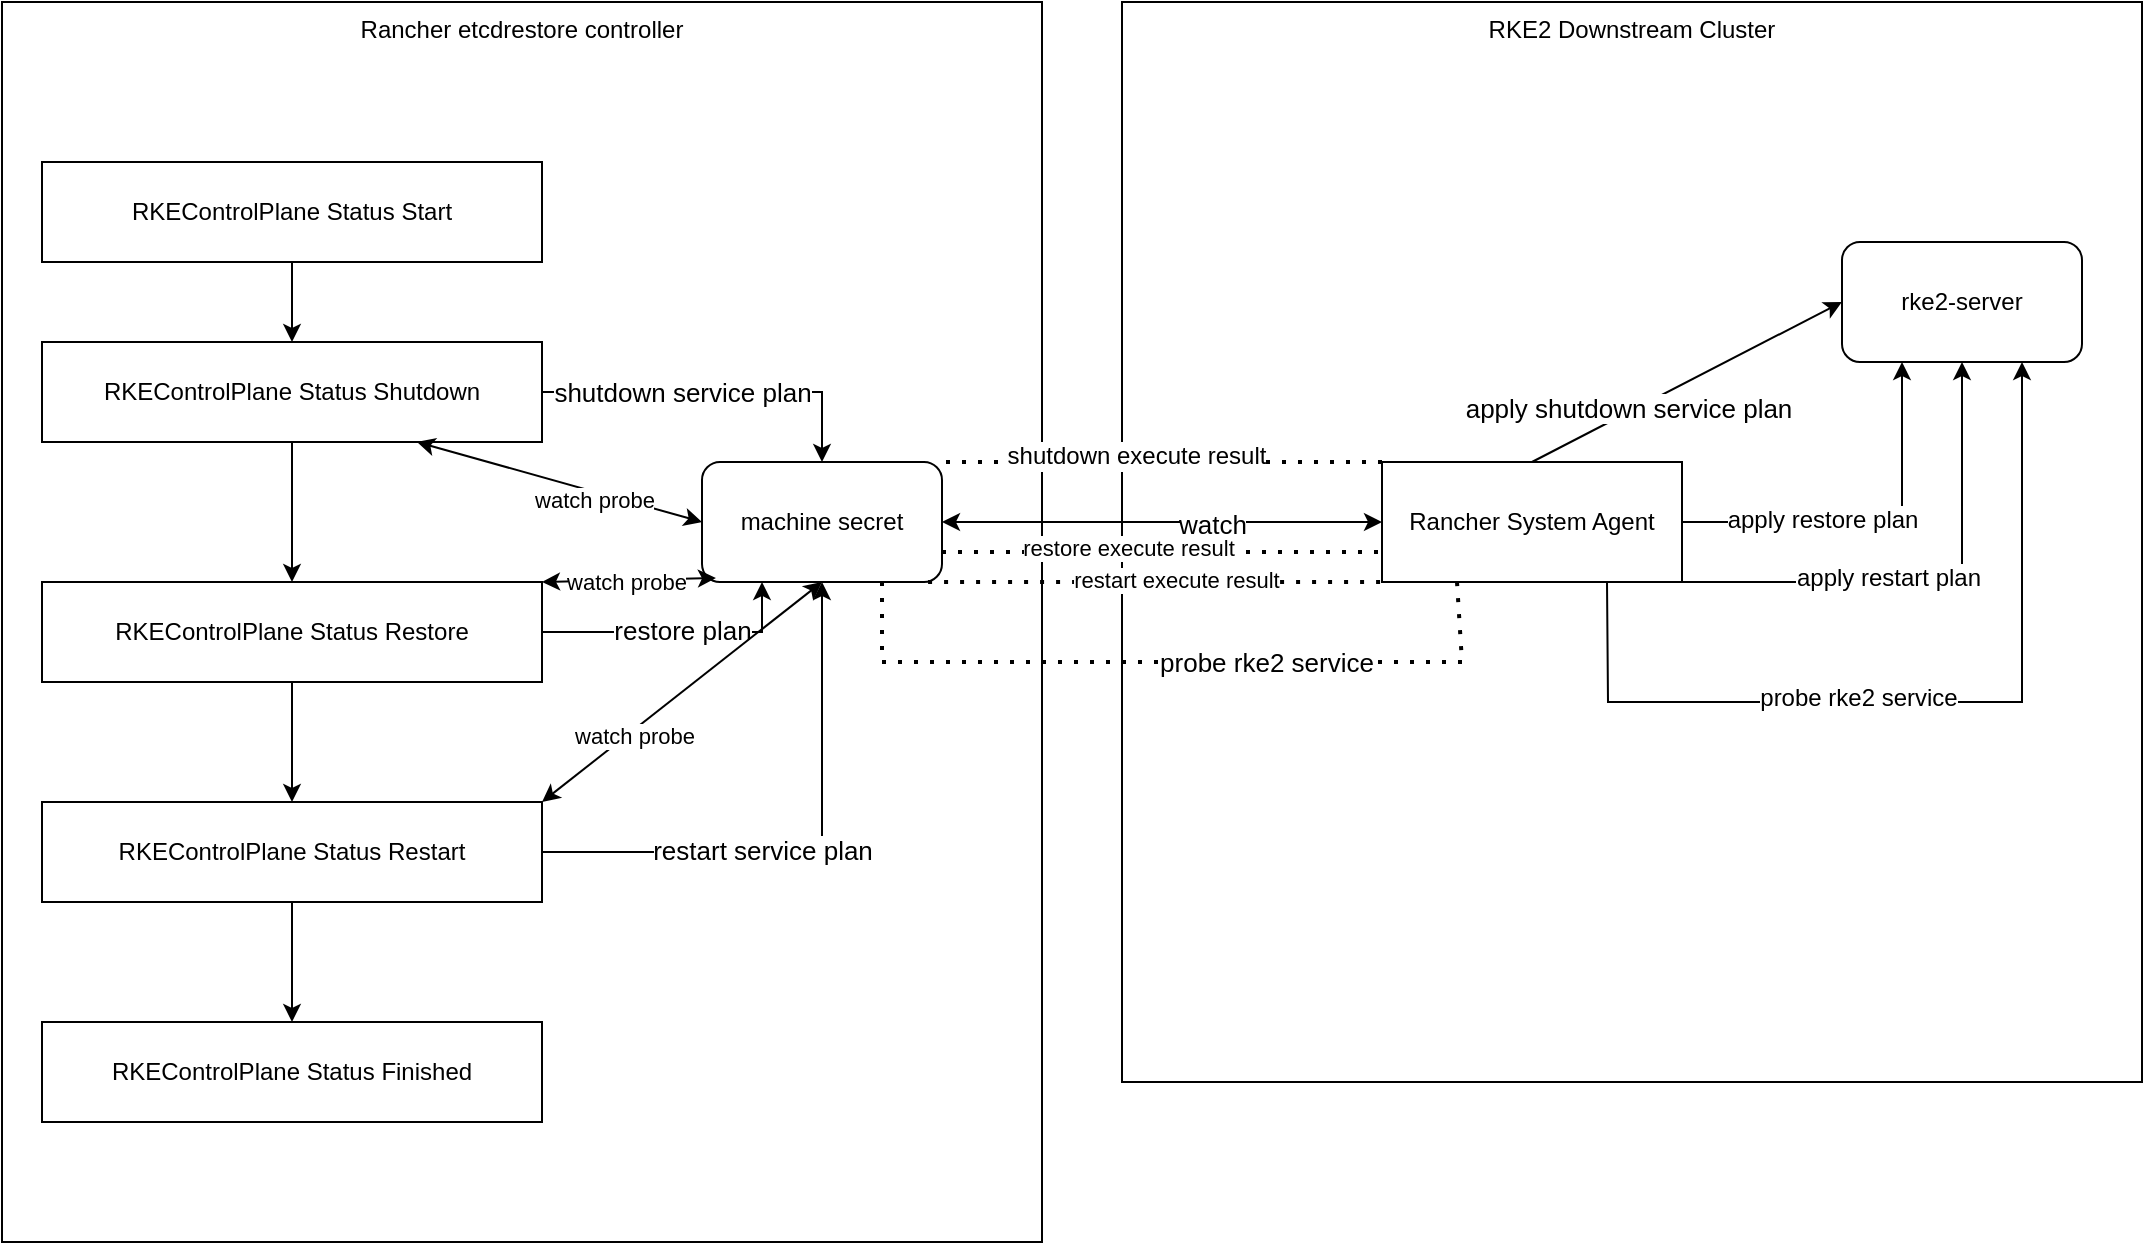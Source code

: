 <mxfile version="24.7.7">
  <diagram name="第 1 页" id="H4AEa0bM4xGFPsyi69dc">
    <mxGraphModel dx="1242" dy="706" grid="1" gridSize="10" guides="1" tooltips="1" connect="1" arrows="1" fold="1" page="1" pageScale="1" pageWidth="827" pageHeight="1169" math="0" shadow="0">
      <root>
        <mxCell id="0" />
        <mxCell id="1" parent="0" />
        <mxCell id="tsPbOsD20XGSWUBDLjmp-5" value="RKE2 Downstream Cluster" style="rounded=0;whiteSpace=wrap;html=1;verticalAlign=top;" vertex="1" parent="1">
          <mxGeometry x="610" y="40" width="510" height="540" as="geometry" />
        </mxCell>
        <mxCell id="tsPbOsD20XGSWUBDLjmp-4" value="Rancher etcdrestore controller" style="rounded=0;whiteSpace=wrap;html=1;verticalAlign=top;" vertex="1" parent="1">
          <mxGeometry x="50" y="40" width="520" height="620" as="geometry" />
        </mxCell>
        <mxCell id="tsPbOsD20XGSWUBDLjmp-1" value="RKEControlPlane Status Start" style="rounded=0;whiteSpace=wrap;html=1;" vertex="1" parent="1">
          <mxGeometry x="70" y="120" width="250" height="50" as="geometry" />
        </mxCell>
        <mxCell id="tsPbOsD20XGSWUBDLjmp-2" value="RKEControlPlane Status Shutdown" style="rounded=0;whiteSpace=wrap;html=1;" vertex="1" parent="1">
          <mxGeometry x="70" y="210" width="250" height="50" as="geometry" />
        </mxCell>
        <mxCell id="tsPbOsD20XGSWUBDLjmp-6" value="Rancher System Agent" style="rounded=0;whiteSpace=wrap;html=1;" vertex="1" parent="1">
          <mxGeometry x="740" y="270" width="150" height="60" as="geometry" />
        </mxCell>
        <mxCell id="tsPbOsD20XGSWUBDLjmp-7" value="RKEControlPlane Status Restore" style="rounded=0;whiteSpace=wrap;html=1;" vertex="1" parent="1">
          <mxGeometry x="70" y="330" width="250" height="50" as="geometry" />
        </mxCell>
        <mxCell id="tsPbOsD20XGSWUBDLjmp-8" value="RKEControlPlane Status Restart" style="rounded=0;whiteSpace=wrap;html=1;" vertex="1" parent="1">
          <mxGeometry x="70" y="440" width="250" height="50" as="geometry" />
        </mxCell>
        <mxCell id="tsPbOsD20XGSWUBDLjmp-9" value="" style="endArrow=classic;html=1;rounded=0;exitX=0.5;exitY=1;exitDx=0;exitDy=0;entryX=0.5;entryY=0;entryDx=0;entryDy=0;" edge="1" parent="1" source="tsPbOsD20XGSWUBDLjmp-1" target="tsPbOsD20XGSWUBDLjmp-2">
          <mxGeometry width="50" height="50" relative="1" as="geometry">
            <mxPoint x="240" y="210" as="sourcePoint" />
            <mxPoint x="290" y="160" as="targetPoint" />
          </mxGeometry>
        </mxCell>
        <mxCell id="tsPbOsD20XGSWUBDLjmp-13" value="machine secret" style="rounded=1;whiteSpace=wrap;html=1;" vertex="1" parent="1">
          <mxGeometry x="400" y="270" width="120" height="60" as="geometry" />
        </mxCell>
        <mxCell id="tsPbOsD20XGSWUBDLjmp-14" value="" style="endArrow=classic;html=1;rounded=0;exitX=1;exitY=0.5;exitDx=0;exitDy=0;entryX=0.5;entryY=0;entryDx=0;entryDy=0;" edge="1" parent="1" source="tsPbOsD20XGSWUBDLjmp-2" target="tsPbOsD20XGSWUBDLjmp-13">
          <mxGeometry width="50" height="50" relative="1" as="geometry">
            <mxPoint x="400" y="220" as="sourcePoint" />
            <mxPoint x="450" y="170" as="targetPoint" />
            <Array as="points">
              <mxPoint x="460" y="235" />
            </Array>
          </mxGeometry>
        </mxCell>
        <mxCell id="tsPbOsD20XGSWUBDLjmp-15" value="shutdown service plan" style="edgeLabel;html=1;align=center;verticalAlign=middle;resizable=0;points=[];fontSize=13;" vertex="1" connectable="0" parent="tsPbOsD20XGSWUBDLjmp-14">
          <mxGeometry x="-0.2" relative="1" as="geometry">
            <mxPoint as="offset" />
          </mxGeometry>
        </mxCell>
        <mxCell id="tsPbOsD20XGSWUBDLjmp-16" value="" style="endArrow=classic;html=1;rounded=0;exitX=0.5;exitY=1;exitDx=0;exitDy=0;entryX=0.5;entryY=0;entryDx=0;entryDy=0;" edge="1" parent="1" source="tsPbOsD20XGSWUBDLjmp-2" target="tsPbOsD20XGSWUBDLjmp-7">
          <mxGeometry width="50" height="50" relative="1" as="geometry">
            <mxPoint x="350" y="300" as="sourcePoint" />
            <mxPoint x="400" y="250" as="targetPoint" />
          </mxGeometry>
        </mxCell>
        <mxCell id="tsPbOsD20XGSWUBDLjmp-17" value="" style="endArrow=classic;startArrow=classic;html=1;rounded=0;exitX=0.75;exitY=1;exitDx=0;exitDy=0;entryX=0;entryY=0.5;entryDx=0;entryDy=0;" edge="1" parent="1" source="tsPbOsD20XGSWUBDLjmp-2" target="tsPbOsD20XGSWUBDLjmp-13">
          <mxGeometry width="50" height="50" relative="1" as="geometry">
            <mxPoint x="330" y="330" as="sourcePoint" />
            <mxPoint x="380" y="280" as="targetPoint" />
          </mxGeometry>
        </mxCell>
        <mxCell id="tsPbOsD20XGSWUBDLjmp-18" value="watch probe" style="edgeLabel;html=1;align=center;verticalAlign=middle;resizable=0;points=[];" vertex="1" connectable="0" parent="tsPbOsD20XGSWUBDLjmp-17">
          <mxGeometry x="0.257" y="-4" relative="1" as="geometry">
            <mxPoint as="offset" />
          </mxGeometry>
        </mxCell>
        <mxCell id="tsPbOsD20XGSWUBDLjmp-19" value="" style="endArrow=classic;startArrow=classic;html=1;rounded=0;exitX=1;exitY=0.5;exitDx=0;exitDy=0;" edge="1" parent="1" source="tsPbOsD20XGSWUBDLjmp-13" target="tsPbOsD20XGSWUBDLjmp-6">
          <mxGeometry width="50" height="50" relative="1" as="geometry">
            <mxPoint x="560" y="290" as="sourcePoint" />
            <mxPoint x="610" y="240" as="targetPoint" />
          </mxGeometry>
        </mxCell>
        <mxCell id="tsPbOsD20XGSWUBDLjmp-20" value="watch" style="edgeLabel;html=1;align=center;verticalAlign=middle;resizable=0;points=[];fontSize=13;" vertex="1" connectable="0" parent="tsPbOsD20XGSWUBDLjmp-19">
          <mxGeometry x="0.267" y="-3" relative="1" as="geometry">
            <mxPoint x="-5" y="-2" as="offset" />
          </mxGeometry>
        </mxCell>
        <mxCell id="tsPbOsD20XGSWUBDLjmp-21" value="rke2-server" style="rounded=1;whiteSpace=wrap;html=1;" vertex="1" parent="1">
          <mxGeometry x="970" y="160" width="120" height="60" as="geometry" />
        </mxCell>
        <mxCell id="tsPbOsD20XGSWUBDLjmp-22" value="" style="endArrow=classic;html=1;rounded=0;exitX=0.5;exitY=0;exitDx=0;exitDy=0;entryX=0;entryY=0.5;entryDx=0;entryDy=0;" edge="1" parent="1" source="tsPbOsD20XGSWUBDLjmp-6" target="tsPbOsD20XGSWUBDLjmp-21">
          <mxGeometry width="50" height="50" relative="1" as="geometry">
            <mxPoint x="730" y="200" as="sourcePoint" />
            <mxPoint x="780" y="150" as="targetPoint" />
          </mxGeometry>
        </mxCell>
        <mxCell id="tsPbOsD20XGSWUBDLjmp-23" value="apply shutdown service plan" style="edgeLabel;html=1;align=center;verticalAlign=middle;resizable=0;points=[];fontSize=13;" vertex="1" connectable="0" parent="tsPbOsD20XGSWUBDLjmp-22">
          <mxGeometry x="-0.377" y="2" relative="1" as="geometry">
            <mxPoint as="offset" />
          </mxGeometry>
        </mxCell>
        <mxCell id="tsPbOsD20XGSWUBDLjmp-24" value="" style="endArrow=classic;html=1;rounded=0;exitX=1;exitY=0.5;exitDx=0;exitDy=0;entryX=0.25;entryY=1;entryDx=0;entryDy=0;" edge="1" parent="1" source="tsPbOsD20XGSWUBDLjmp-7" target="tsPbOsD20XGSWUBDLjmp-13">
          <mxGeometry width="50" height="50" relative="1" as="geometry">
            <mxPoint x="410" y="410" as="sourcePoint" />
            <mxPoint x="460" y="360" as="targetPoint" />
            <Array as="points">
              <mxPoint x="430" y="355" />
            </Array>
          </mxGeometry>
        </mxCell>
        <mxCell id="tsPbOsD20XGSWUBDLjmp-25" value="restore plan" style="edgeLabel;html=1;align=center;verticalAlign=middle;resizable=0;points=[];fontSize=13;" vertex="1" connectable="0" parent="tsPbOsD20XGSWUBDLjmp-24">
          <mxGeometry x="0.037" y="1" relative="1" as="geometry">
            <mxPoint as="offset" />
          </mxGeometry>
        </mxCell>
        <mxCell id="tsPbOsD20XGSWUBDLjmp-26" value="" style="endArrow=classic;startArrow=classic;html=1;rounded=0;exitX=1;exitY=0;exitDx=0;exitDy=0;entryX=0.058;entryY=0.967;entryDx=0;entryDy=0;entryPerimeter=0;" edge="1" parent="1" source="tsPbOsD20XGSWUBDLjmp-7" target="tsPbOsD20XGSWUBDLjmp-13">
          <mxGeometry width="50" height="50" relative="1" as="geometry">
            <mxPoint x="330" y="300" as="sourcePoint" />
            <mxPoint x="380" y="250" as="targetPoint" />
          </mxGeometry>
        </mxCell>
        <mxCell id="tsPbOsD20XGSWUBDLjmp-27" value="watch probe" style="edgeLabel;html=1;align=center;verticalAlign=middle;resizable=0;points=[];" vertex="1" connectable="0" parent="tsPbOsD20XGSWUBDLjmp-26">
          <mxGeometry x="-0.333" relative="1" as="geometry">
            <mxPoint x="13" as="offset" />
          </mxGeometry>
        </mxCell>
        <mxCell id="tsPbOsD20XGSWUBDLjmp-28" value="" style="endArrow=classic;html=1;rounded=0;exitX=0.5;exitY=1;exitDx=0;exitDy=0;entryX=0.5;entryY=0;entryDx=0;entryDy=0;" edge="1" parent="1" source="tsPbOsD20XGSWUBDLjmp-7" target="tsPbOsD20XGSWUBDLjmp-8">
          <mxGeometry width="50" height="50" relative="1" as="geometry">
            <mxPoint x="230" y="430" as="sourcePoint" />
            <mxPoint x="280" y="380" as="targetPoint" />
          </mxGeometry>
        </mxCell>
        <mxCell id="tsPbOsD20XGSWUBDLjmp-29" value="" style="endArrow=classic;html=1;rounded=0;exitX=1;exitY=0.5;exitDx=0;exitDy=0;entryX=0.5;entryY=1;entryDx=0;entryDy=0;" edge="1" parent="1" source="tsPbOsD20XGSWUBDLjmp-8" target="tsPbOsD20XGSWUBDLjmp-13">
          <mxGeometry width="50" height="50" relative="1" as="geometry">
            <mxPoint x="380" y="470" as="sourcePoint" />
            <mxPoint x="430" y="420" as="targetPoint" />
            <Array as="points">
              <mxPoint x="460" y="465" />
            </Array>
          </mxGeometry>
        </mxCell>
        <mxCell id="tsPbOsD20XGSWUBDLjmp-30" value="restart service plan" style="edgeLabel;html=1;align=center;verticalAlign=middle;resizable=0;points=[];fontSize=13;" vertex="1" connectable="0" parent="tsPbOsD20XGSWUBDLjmp-29">
          <mxGeometry x="-0.2" y="-2" relative="1" as="geometry">
            <mxPoint y="-3" as="offset" />
          </mxGeometry>
        </mxCell>
        <mxCell id="tsPbOsD20XGSWUBDLjmp-31" value="" style="endArrow=classic;startArrow=classic;html=1;rounded=0;exitX=1;exitY=0;exitDx=0;exitDy=0;entryX=0.5;entryY=1;entryDx=0;entryDy=0;" edge="1" parent="1" source="tsPbOsD20XGSWUBDLjmp-8" target="tsPbOsD20XGSWUBDLjmp-13">
          <mxGeometry width="50" height="50" relative="1" as="geometry">
            <mxPoint x="340" y="440" as="sourcePoint" />
            <mxPoint x="390" y="390" as="targetPoint" />
          </mxGeometry>
        </mxCell>
        <mxCell id="tsPbOsD20XGSWUBDLjmp-32" value="watch probe" style="edgeLabel;html=1;align=center;verticalAlign=middle;resizable=0;points=[];" vertex="1" connectable="0" parent="tsPbOsD20XGSWUBDLjmp-31">
          <mxGeometry x="-0.373" y="-2" relative="1" as="geometry">
            <mxPoint as="offset" />
          </mxGeometry>
        </mxCell>
        <mxCell id="tsPbOsD20XGSWUBDLjmp-33" value="RKEControlPlane Status Finished" style="rounded=0;whiteSpace=wrap;html=1;" vertex="1" parent="1">
          <mxGeometry x="70" y="550" width="250" height="50" as="geometry" />
        </mxCell>
        <mxCell id="tsPbOsD20XGSWUBDLjmp-34" value="" style="endArrow=classic;html=1;rounded=0;exitX=0.5;exitY=1;exitDx=0;exitDy=0;entryX=0.5;entryY=0;entryDx=0;entryDy=0;" edge="1" parent="1" source="tsPbOsD20XGSWUBDLjmp-8" target="tsPbOsD20XGSWUBDLjmp-33">
          <mxGeometry width="50" height="50" relative="1" as="geometry">
            <mxPoint x="230" y="540" as="sourcePoint" />
            <mxPoint x="280" y="490" as="targetPoint" />
          </mxGeometry>
        </mxCell>
        <mxCell id="tsPbOsD20XGSWUBDLjmp-35" value="" style="endArrow=none;dashed=1;html=1;dashPattern=1 3;strokeWidth=2;rounded=0;exitX=0;exitY=0;exitDx=0;exitDy=0;entryX=1;entryY=0;entryDx=0;entryDy=0;" edge="1" parent="1" source="tsPbOsD20XGSWUBDLjmp-6" target="tsPbOsD20XGSWUBDLjmp-13">
          <mxGeometry width="50" height="50" relative="1" as="geometry">
            <mxPoint x="840" y="460" as="sourcePoint" />
            <mxPoint x="890" y="410" as="targetPoint" />
          </mxGeometry>
        </mxCell>
        <mxCell id="tsPbOsD20XGSWUBDLjmp-36" value="shutdown execute result" style="edgeLabel;html=1;align=center;verticalAlign=middle;resizable=0;points=[];fontSize=12;" vertex="1" connectable="0" parent="tsPbOsD20XGSWUBDLjmp-35">
          <mxGeometry x="0.345" y="-3" relative="1" as="geometry">
            <mxPoint x="25" as="offset" />
          </mxGeometry>
        </mxCell>
        <mxCell id="tsPbOsD20XGSWUBDLjmp-37" value="" style="endArrow=classic;html=1;rounded=0;entryX=0.25;entryY=1;entryDx=0;entryDy=0;exitX=1;exitY=0.5;exitDx=0;exitDy=0;" edge="1" parent="1" source="tsPbOsD20XGSWUBDLjmp-6" target="tsPbOsD20XGSWUBDLjmp-21">
          <mxGeometry width="50" height="50" relative="1" as="geometry">
            <mxPoint x="940" y="410" as="sourcePoint" />
            <mxPoint x="990" y="360" as="targetPoint" />
            <Array as="points">
              <mxPoint x="1000" y="300" />
            </Array>
          </mxGeometry>
        </mxCell>
        <mxCell id="tsPbOsD20XGSWUBDLjmp-38" value="apply restore plan" style="edgeLabel;html=1;align=center;verticalAlign=middle;resizable=0;points=[];fontSize=12;" vertex="1" connectable="0" parent="tsPbOsD20XGSWUBDLjmp-37">
          <mxGeometry x="-0.263" y="-1" relative="1" as="geometry">
            <mxPoint y="-2" as="offset" />
          </mxGeometry>
        </mxCell>
        <mxCell id="tsPbOsD20XGSWUBDLjmp-39" value="" style="endArrow=classic;html=1;rounded=0;exitX=1;exitY=1;exitDx=0;exitDy=0;entryX=0.5;entryY=1;entryDx=0;entryDy=0;" edge="1" parent="1" source="tsPbOsD20XGSWUBDLjmp-6" target="tsPbOsD20XGSWUBDLjmp-21">
          <mxGeometry width="50" height="50" relative="1" as="geometry">
            <mxPoint x="930" y="430" as="sourcePoint" />
            <mxPoint x="980" y="380" as="targetPoint" />
            <Array as="points">
              <mxPoint x="1030" y="330" />
            </Array>
          </mxGeometry>
        </mxCell>
        <mxCell id="tsPbOsD20XGSWUBDLjmp-40" value="apply restart plan" style="edgeLabel;html=1;align=center;verticalAlign=middle;resizable=0;points=[];fontSize=12;" vertex="1" connectable="0" parent="tsPbOsD20XGSWUBDLjmp-39">
          <mxGeometry x="-0.176" y="2" relative="1" as="geometry">
            <mxPoint as="offset" />
          </mxGeometry>
        </mxCell>
        <mxCell id="tsPbOsD20XGSWUBDLjmp-41" value="" style="endArrow=classic;html=1;rounded=0;exitX=0.75;exitY=1;exitDx=0;exitDy=0;entryX=0.75;entryY=1;entryDx=0;entryDy=0;" edge="1" parent="1" source="tsPbOsD20XGSWUBDLjmp-6" target="tsPbOsD20XGSWUBDLjmp-21">
          <mxGeometry width="50" height="50" relative="1" as="geometry">
            <mxPoint x="870" y="440" as="sourcePoint" />
            <mxPoint x="920" y="390" as="targetPoint" />
            <Array as="points">
              <mxPoint x="853" y="390" />
              <mxPoint x="1060" y="390" />
            </Array>
          </mxGeometry>
        </mxCell>
        <mxCell id="tsPbOsD20XGSWUBDLjmp-42" value="probe rke2 service" style="edgeLabel;html=1;align=center;verticalAlign=middle;resizable=0;points=[];fontSize=12;" vertex="1" connectable="0" parent="tsPbOsD20XGSWUBDLjmp-41">
          <mxGeometry x="-0.153" y="2" relative="1" as="geometry">
            <mxPoint as="offset" />
          </mxGeometry>
        </mxCell>
        <mxCell id="tsPbOsD20XGSWUBDLjmp-43" value="" style="endArrow=none;dashed=1;html=1;dashPattern=1 3;strokeWidth=2;rounded=0;entryX=0;entryY=0.75;entryDx=0;entryDy=0;exitX=1;exitY=0.75;exitDx=0;exitDy=0;" edge="1" parent="1" source="tsPbOsD20XGSWUBDLjmp-13" target="tsPbOsD20XGSWUBDLjmp-6">
          <mxGeometry width="50" height="50" relative="1" as="geometry">
            <mxPoint x="690" y="420" as="sourcePoint" />
            <mxPoint x="740" y="370" as="targetPoint" />
          </mxGeometry>
        </mxCell>
        <mxCell id="tsPbOsD20XGSWUBDLjmp-44" value="restore execute result" style="edgeLabel;html=1;align=center;verticalAlign=middle;resizable=0;points=[];" vertex="1" connectable="0" parent="tsPbOsD20XGSWUBDLjmp-43">
          <mxGeometry x="-0.345" y="2" relative="1" as="geometry">
            <mxPoint x="21" as="offset" />
          </mxGeometry>
        </mxCell>
        <mxCell id="tsPbOsD20XGSWUBDLjmp-45" value="" style="endArrow=none;dashed=1;html=1;dashPattern=1 3;strokeWidth=2;rounded=0;entryX=0;entryY=1;entryDx=0;entryDy=0;exitX=0.942;exitY=1;exitDx=0;exitDy=0;exitPerimeter=0;" edge="1" parent="1" source="tsPbOsD20XGSWUBDLjmp-13" target="tsPbOsD20XGSWUBDLjmp-6">
          <mxGeometry width="50" height="50" relative="1" as="geometry">
            <mxPoint x="670" y="400" as="sourcePoint" />
            <mxPoint x="720" y="350" as="targetPoint" />
          </mxGeometry>
        </mxCell>
        <mxCell id="tsPbOsD20XGSWUBDLjmp-46" value="restart execute result" style="edgeLabel;html=1;align=center;verticalAlign=middle;resizable=0;points=[];" vertex="1" connectable="0" parent="tsPbOsD20XGSWUBDLjmp-45">
          <mxGeometry x="0.392" y="-1" relative="1" as="geometry">
            <mxPoint x="-34" y="-2" as="offset" />
          </mxGeometry>
        </mxCell>
        <mxCell id="tsPbOsD20XGSWUBDLjmp-47" value="" style="endArrow=none;dashed=1;html=1;dashPattern=1 3;strokeWidth=2;rounded=0;entryX=0.25;entryY=1;entryDx=0;entryDy=0;exitX=0.75;exitY=1;exitDx=0;exitDy=0;" edge="1" parent="1" source="tsPbOsD20XGSWUBDLjmp-13" target="tsPbOsD20XGSWUBDLjmp-6">
          <mxGeometry width="50" height="50" relative="1" as="geometry">
            <mxPoint x="680" y="430" as="sourcePoint" />
            <mxPoint x="730" y="380" as="targetPoint" />
            <Array as="points">
              <mxPoint x="490" y="370" />
              <mxPoint x="780" y="370" />
            </Array>
          </mxGeometry>
        </mxCell>
        <mxCell id="tsPbOsD20XGSWUBDLjmp-48" value="probe rke2 service" style="edgeLabel;html=1;align=center;verticalAlign=middle;resizable=0;points=[];fontSize=13;" vertex="1" connectable="0" parent="tsPbOsD20XGSWUBDLjmp-47">
          <mxGeometry x="0.254" relative="1" as="geometry">
            <mxPoint as="offset" />
          </mxGeometry>
        </mxCell>
      </root>
    </mxGraphModel>
  </diagram>
</mxfile>
